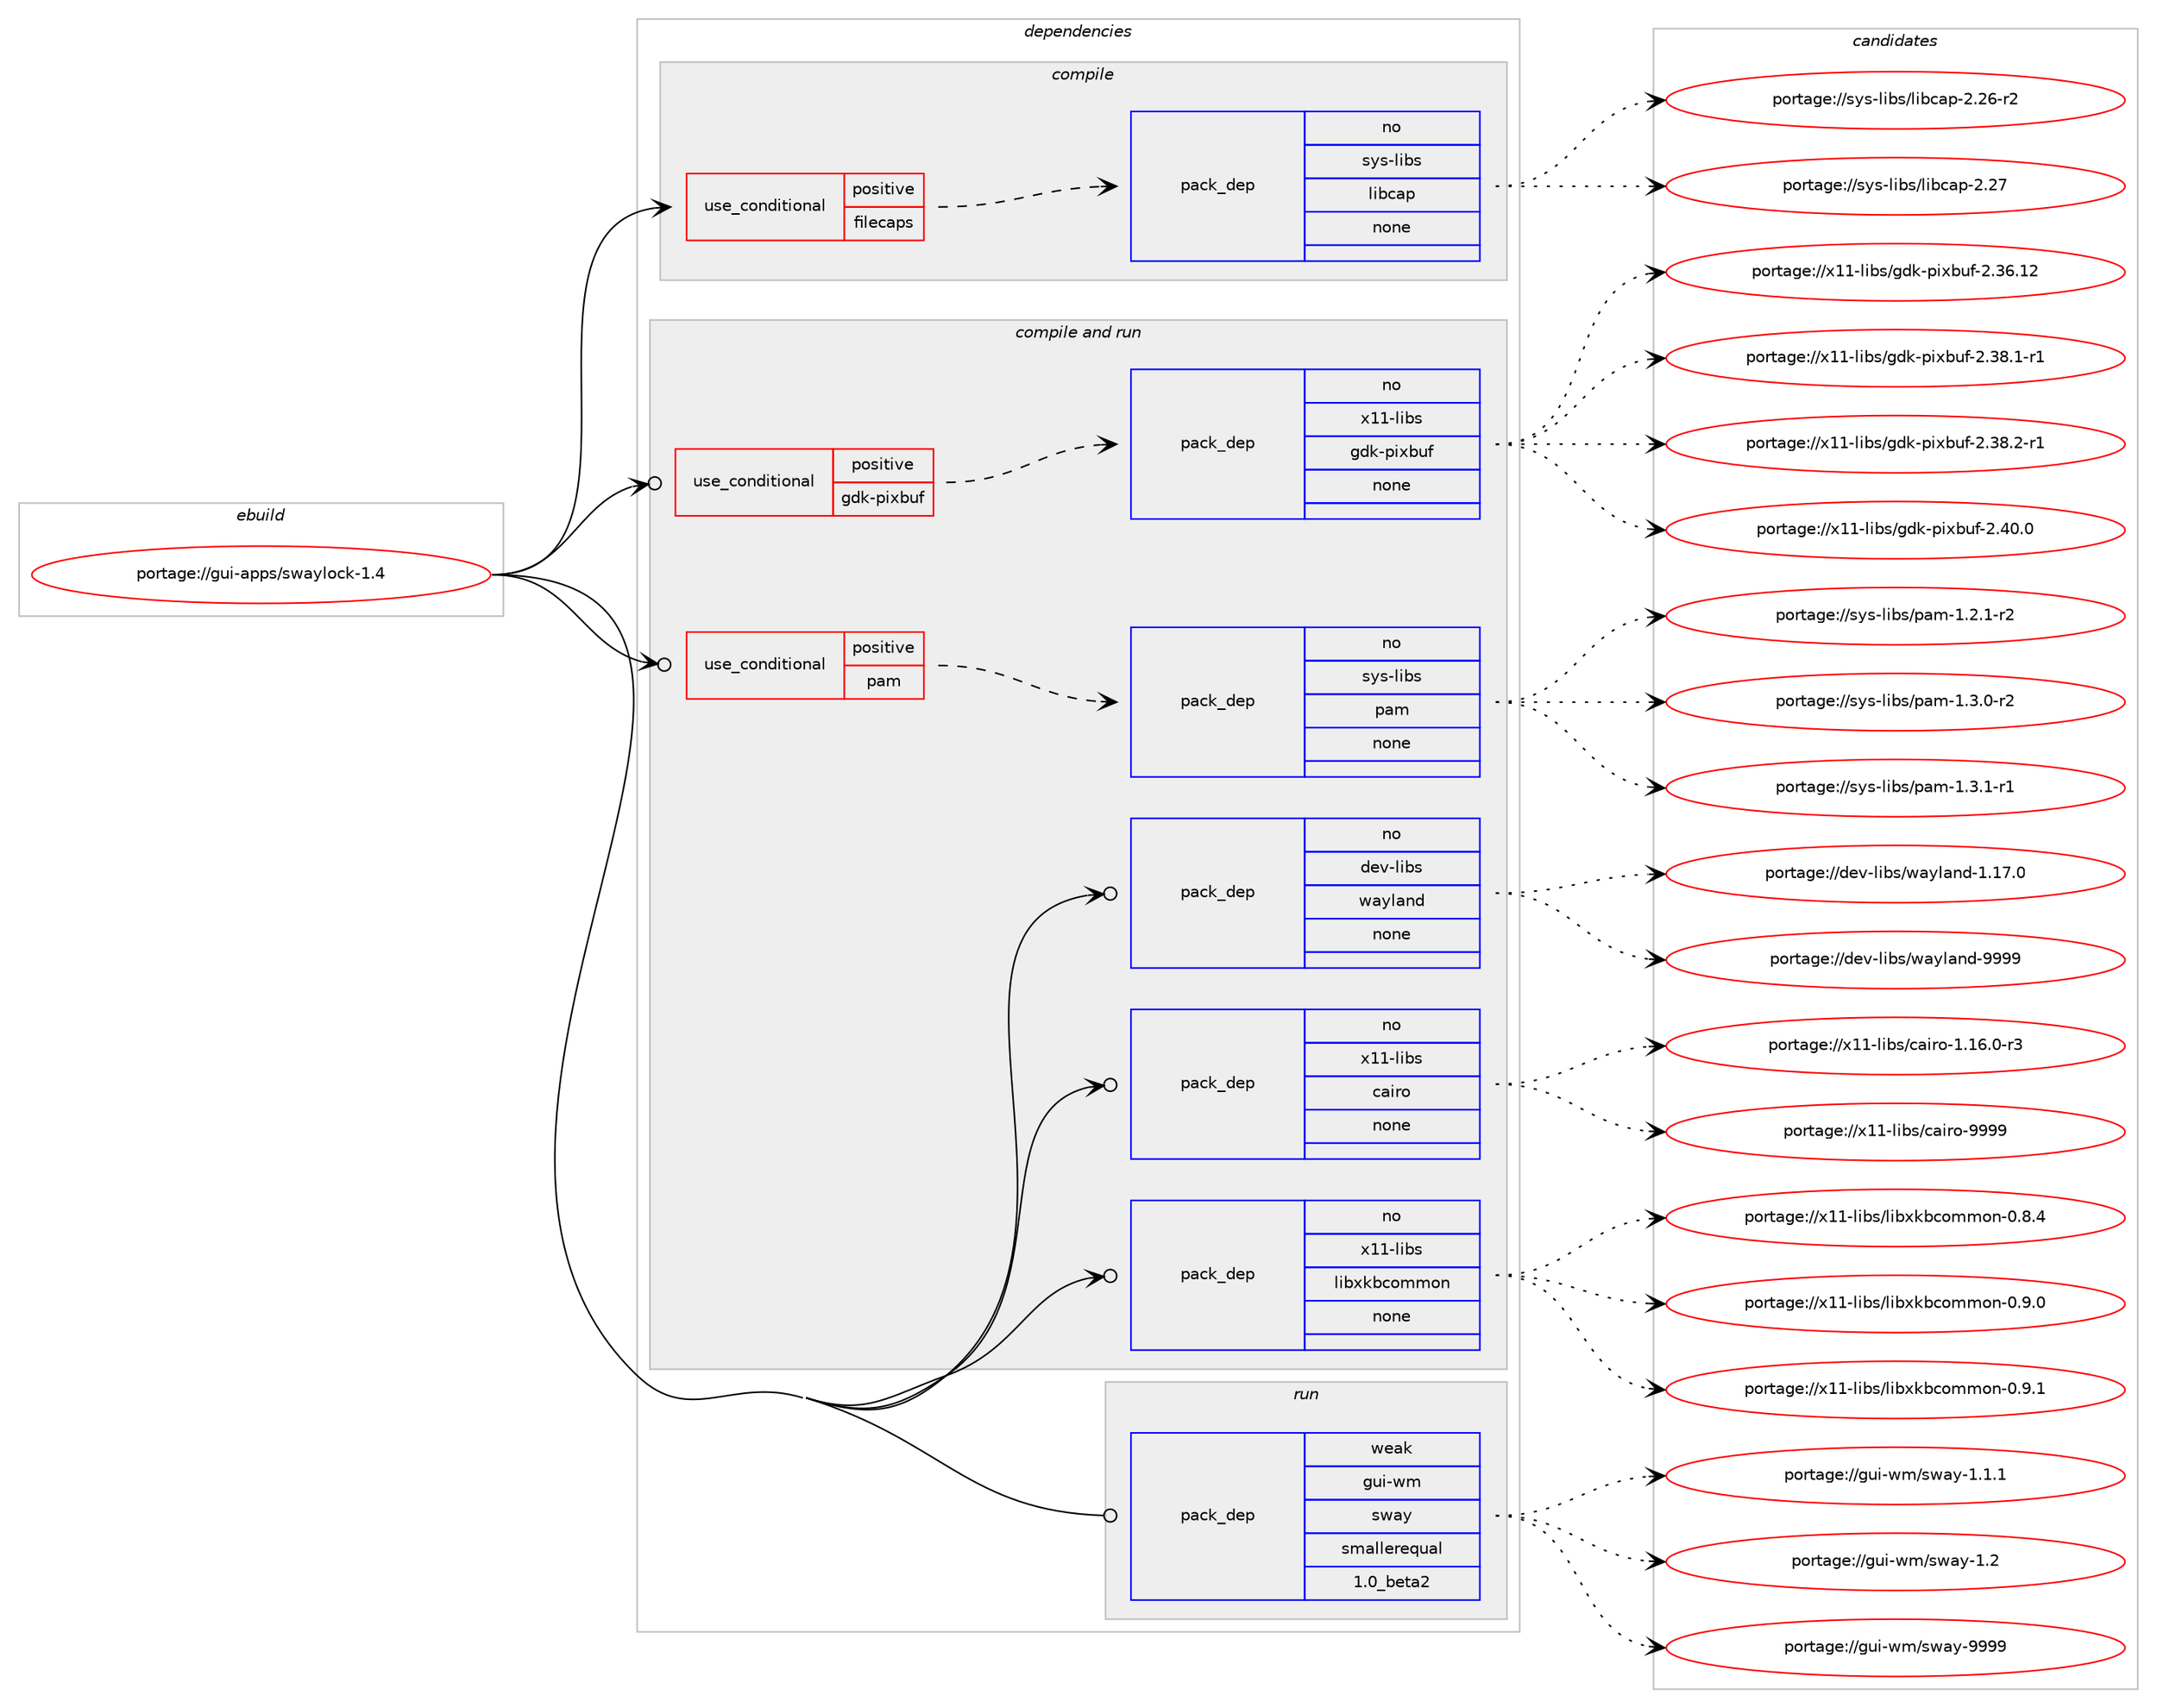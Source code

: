 digraph prolog {

# *************
# Graph options
# *************

newrank=true;
concentrate=true;
compound=true;
graph [rankdir=LR,fontname=Helvetica,fontsize=10,ranksep=1.5];#, ranksep=2.5, nodesep=0.2];
edge  [arrowhead=vee];
node  [fontname=Helvetica,fontsize=10];

# **********
# The ebuild
# **********

subgraph cluster_leftcol {
color=gray;
rank=same;
label=<<i>ebuild</i>>;
id [label="portage://gui-apps/swaylock-1.4", color=red, width=4, href="../gui-apps/swaylock-1.4.svg"];
}

# ****************
# The dependencies
# ****************

subgraph cluster_midcol {
color=gray;
label=<<i>dependencies</i>>;
subgraph cluster_compile {
fillcolor="#eeeeee";
style=filled;
label=<<i>compile</i>>;
subgraph cond74812 {
dependency284030 [label=<<TABLE BORDER="0" CELLBORDER="1" CELLSPACING="0" CELLPADDING="4"><TR><TD ROWSPAN="3" CELLPADDING="10">use_conditional</TD></TR><TR><TD>positive</TD></TR><TR><TD>filecaps</TD></TR></TABLE>>, shape=none, color=red];
subgraph pack205053 {
dependency284031 [label=<<TABLE BORDER="0" CELLBORDER="1" CELLSPACING="0" CELLPADDING="4" WIDTH="220"><TR><TD ROWSPAN="6" CELLPADDING="30">pack_dep</TD></TR><TR><TD WIDTH="110">no</TD></TR><TR><TD>sys-libs</TD></TR><TR><TD>libcap</TD></TR><TR><TD>none</TD></TR><TR><TD></TD></TR></TABLE>>, shape=none, color=blue];
}
dependency284030:e -> dependency284031:w [weight=20,style="dashed",arrowhead="vee"];
}
id:e -> dependency284030:w [weight=20,style="solid",arrowhead="vee"];
}
subgraph cluster_compileandrun {
fillcolor="#eeeeee";
style=filled;
label=<<i>compile and run</i>>;
subgraph cond74813 {
dependency284032 [label=<<TABLE BORDER="0" CELLBORDER="1" CELLSPACING="0" CELLPADDING="4"><TR><TD ROWSPAN="3" CELLPADDING="10">use_conditional</TD></TR><TR><TD>positive</TD></TR><TR><TD>gdk-pixbuf</TD></TR></TABLE>>, shape=none, color=red];
subgraph pack205054 {
dependency284033 [label=<<TABLE BORDER="0" CELLBORDER="1" CELLSPACING="0" CELLPADDING="4" WIDTH="220"><TR><TD ROWSPAN="6" CELLPADDING="30">pack_dep</TD></TR><TR><TD WIDTH="110">no</TD></TR><TR><TD>x11-libs</TD></TR><TR><TD>gdk-pixbuf</TD></TR><TR><TD>none</TD></TR><TR><TD></TD></TR></TABLE>>, shape=none, color=blue];
}
dependency284032:e -> dependency284033:w [weight=20,style="dashed",arrowhead="vee"];
}
id:e -> dependency284032:w [weight=20,style="solid",arrowhead="odotvee"];
subgraph cond74814 {
dependency284034 [label=<<TABLE BORDER="0" CELLBORDER="1" CELLSPACING="0" CELLPADDING="4"><TR><TD ROWSPAN="3" CELLPADDING="10">use_conditional</TD></TR><TR><TD>positive</TD></TR><TR><TD>pam</TD></TR></TABLE>>, shape=none, color=red];
subgraph pack205055 {
dependency284035 [label=<<TABLE BORDER="0" CELLBORDER="1" CELLSPACING="0" CELLPADDING="4" WIDTH="220"><TR><TD ROWSPAN="6" CELLPADDING="30">pack_dep</TD></TR><TR><TD WIDTH="110">no</TD></TR><TR><TD>sys-libs</TD></TR><TR><TD>pam</TD></TR><TR><TD>none</TD></TR><TR><TD></TD></TR></TABLE>>, shape=none, color=blue];
}
dependency284034:e -> dependency284035:w [weight=20,style="dashed",arrowhead="vee"];
}
id:e -> dependency284034:w [weight=20,style="solid",arrowhead="odotvee"];
subgraph pack205056 {
dependency284036 [label=<<TABLE BORDER="0" CELLBORDER="1" CELLSPACING="0" CELLPADDING="4" WIDTH="220"><TR><TD ROWSPAN="6" CELLPADDING="30">pack_dep</TD></TR><TR><TD WIDTH="110">no</TD></TR><TR><TD>dev-libs</TD></TR><TR><TD>wayland</TD></TR><TR><TD>none</TD></TR><TR><TD></TD></TR></TABLE>>, shape=none, color=blue];
}
id:e -> dependency284036:w [weight=20,style="solid",arrowhead="odotvee"];
subgraph pack205057 {
dependency284037 [label=<<TABLE BORDER="0" CELLBORDER="1" CELLSPACING="0" CELLPADDING="4" WIDTH="220"><TR><TD ROWSPAN="6" CELLPADDING="30">pack_dep</TD></TR><TR><TD WIDTH="110">no</TD></TR><TR><TD>x11-libs</TD></TR><TR><TD>cairo</TD></TR><TR><TD>none</TD></TR><TR><TD></TD></TR></TABLE>>, shape=none, color=blue];
}
id:e -> dependency284037:w [weight=20,style="solid",arrowhead="odotvee"];
subgraph pack205058 {
dependency284038 [label=<<TABLE BORDER="0" CELLBORDER="1" CELLSPACING="0" CELLPADDING="4" WIDTH="220"><TR><TD ROWSPAN="6" CELLPADDING="30">pack_dep</TD></TR><TR><TD WIDTH="110">no</TD></TR><TR><TD>x11-libs</TD></TR><TR><TD>libxkbcommon</TD></TR><TR><TD>none</TD></TR><TR><TD></TD></TR></TABLE>>, shape=none, color=blue];
}
id:e -> dependency284038:w [weight=20,style="solid",arrowhead="odotvee"];
}
subgraph cluster_run {
fillcolor="#eeeeee";
style=filled;
label=<<i>run</i>>;
subgraph pack205059 {
dependency284039 [label=<<TABLE BORDER="0" CELLBORDER="1" CELLSPACING="0" CELLPADDING="4" WIDTH="220"><TR><TD ROWSPAN="6" CELLPADDING="30">pack_dep</TD></TR><TR><TD WIDTH="110">weak</TD></TR><TR><TD>gui-wm</TD></TR><TR><TD>sway</TD></TR><TR><TD>smallerequal</TD></TR><TR><TD>1.0_beta2</TD></TR></TABLE>>, shape=none, color=blue];
}
id:e -> dependency284039:w [weight=20,style="solid",arrowhead="odot"];
}
}

# **************
# The candidates
# **************

subgraph cluster_choices {
rank=same;
color=gray;
label=<<i>candidates</i>>;

subgraph choice205053 {
color=black;
nodesep=1;
choiceportage11512111545108105981154710810598999711245504650544511450 [label="portage://sys-libs/libcap-2.26-r2", color=red, width=4,href="../sys-libs/libcap-2.26-r2.svg"];
choiceportage1151211154510810598115471081059899971124550465055 [label="portage://sys-libs/libcap-2.27", color=red, width=4,href="../sys-libs/libcap-2.27.svg"];
dependency284031:e -> choiceportage11512111545108105981154710810598999711245504650544511450:w [style=dotted,weight="100"];
dependency284031:e -> choiceportage1151211154510810598115471081059899971124550465055:w [style=dotted,weight="100"];
}
subgraph choice205054 {
color=black;
nodesep=1;
choiceportage120494945108105981154710310010745112105120981171024550465154464950 [label="portage://x11-libs/gdk-pixbuf-2.36.12", color=red, width=4,href="../x11-libs/gdk-pixbuf-2.36.12.svg"];
choiceportage12049494510810598115471031001074511210512098117102455046515646494511449 [label="portage://x11-libs/gdk-pixbuf-2.38.1-r1", color=red, width=4,href="../x11-libs/gdk-pixbuf-2.38.1-r1.svg"];
choiceportage12049494510810598115471031001074511210512098117102455046515646504511449 [label="portage://x11-libs/gdk-pixbuf-2.38.2-r1", color=red, width=4,href="../x11-libs/gdk-pixbuf-2.38.2-r1.svg"];
choiceportage1204949451081059811547103100107451121051209811710245504652484648 [label="portage://x11-libs/gdk-pixbuf-2.40.0", color=red, width=4,href="../x11-libs/gdk-pixbuf-2.40.0.svg"];
dependency284033:e -> choiceportage120494945108105981154710310010745112105120981171024550465154464950:w [style=dotted,weight="100"];
dependency284033:e -> choiceportage12049494510810598115471031001074511210512098117102455046515646494511449:w [style=dotted,weight="100"];
dependency284033:e -> choiceportage12049494510810598115471031001074511210512098117102455046515646504511449:w [style=dotted,weight="100"];
dependency284033:e -> choiceportage1204949451081059811547103100107451121051209811710245504652484648:w [style=dotted,weight="100"];
}
subgraph choice205055 {
color=black;
nodesep=1;
choiceportage115121115451081059811547112971094549465046494511450 [label="portage://sys-libs/pam-1.2.1-r2", color=red, width=4,href="../sys-libs/pam-1.2.1-r2.svg"];
choiceportage115121115451081059811547112971094549465146484511450 [label="portage://sys-libs/pam-1.3.0-r2", color=red, width=4,href="../sys-libs/pam-1.3.0-r2.svg"];
choiceportage115121115451081059811547112971094549465146494511449 [label="portage://sys-libs/pam-1.3.1-r1", color=red, width=4,href="../sys-libs/pam-1.3.1-r1.svg"];
dependency284035:e -> choiceportage115121115451081059811547112971094549465046494511450:w [style=dotted,weight="100"];
dependency284035:e -> choiceportage115121115451081059811547112971094549465146484511450:w [style=dotted,weight="100"];
dependency284035:e -> choiceportage115121115451081059811547112971094549465146494511449:w [style=dotted,weight="100"];
}
subgraph choice205056 {
color=black;
nodesep=1;
choiceportage100101118451081059811547119971211089711010045494649554648 [label="portage://dev-libs/wayland-1.17.0", color=red, width=4,href="../dev-libs/wayland-1.17.0.svg"];
choiceportage10010111845108105981154711997121108971101004557575757 [label="portage://dev-libs/wayland-9999", color=red, width=4,href="../dev-libs/wayland-9999.svg"];
dependency284036:e -> choiceportage100101118451081059811547119971211089711010045494649554648:w [style=dotted,weight="100"];
dependency284036:e -> choiceportage10010111845108105981154711997121108971101004557575757:w [style=dotted,weight="100"];
}
subgraph choice205057 {
color=black;
nodesep=1;
choiceportage12049494510810598115479997105114111454946495446484511451 [label="portage://x11-libs/cairo-1.16.0-r3", color=red, width=4,href="../x11-libs/cairo-1.16.0-r3.svg"];
choiceportage120494945108105981154799971051141114557575757 [label="portage://x11-libs/cairo-9999", color=red, width=4,href="../x11-libs/cairo-9999.svg"];
dependency284037:e -> choiceportage12049494510810598115479997105114111454946495446484511451:w [style=dotted,weight="100"];
dependency284037:e -> choiceportage120494945108105981154799971051141114557575757:w [style=dotted,weight="100"];
}
subgraph choice205058 {
color=black;
nodesep=1;
choiceportage1204949451081059811547108105981201079899111109109111110454846564652 [label="portage://x11-libs/libxkbcommon-0.8.4", color=red, width=4,href="../x11-libs/libxkbcommon-0.8.4.svg"];
choiceportage1204949451081059811547108105981201079899111109109111110454846574648 [label="portage://x11-libs/libxkbcommon-0.9.0", color=red, width=4,href="../x11-libs/libxkbcommon-0.9.0.svg"];
choiceportage1204949451081059811547108105981201079899111109109111110454846574649 [label="portage://x11-libs/libxkbcommon-0.9.1", color=red, width=4,href="../x11-libs/libxkbcommon-0.9.1.svg"];
dependency284038:e -> choiceportage1204949451081059811547108105981201079899111109109111110454846564652:w [style=dotted,weight="100"];
dependency284038:e -> choiceportage1204949451081059811547108105981201079899111109109111110454846574648:w [style=dotted,weight="100"];
dependency284038:e -> choiceportage1204949451081059811547108105981201079899111109109111110454846574649:w [style=dotted,weight="100"];
}
subgraph choice205059 {
color=black;
nodesep=1;
choiceportage103117105451191094711511997121454946494649 [label="portage://gui-wm/sway-1.1.1", color=red, width=4,href="../gui-wm/sway-1.1.1.svg"];
choiceportage10311710545119109471151199712145494650 [label="portage://gui-wm/sway-1.2", color=red, width=4,href="../gui-wm/sway-1.2.svg"];
choiceportage1031171054511910947115119971214557575757 [label="portage://gui-wm/sway-9999", color=red, width=4,href="../gui-wm/sway-9999.svg"];
dependency284039:e -> choiceportage103117105451191094711511997121454946494649:w [style=dotted,weight="100"];
dependency284039:e -> choiceportage10311710545119109471151199712145494650:w [style=dotted,weight="100"];
dependency284039:e -> choiceportage1031171054511910947115119971214557575757:w [style=dotted,weight="100"];
}
}

}
